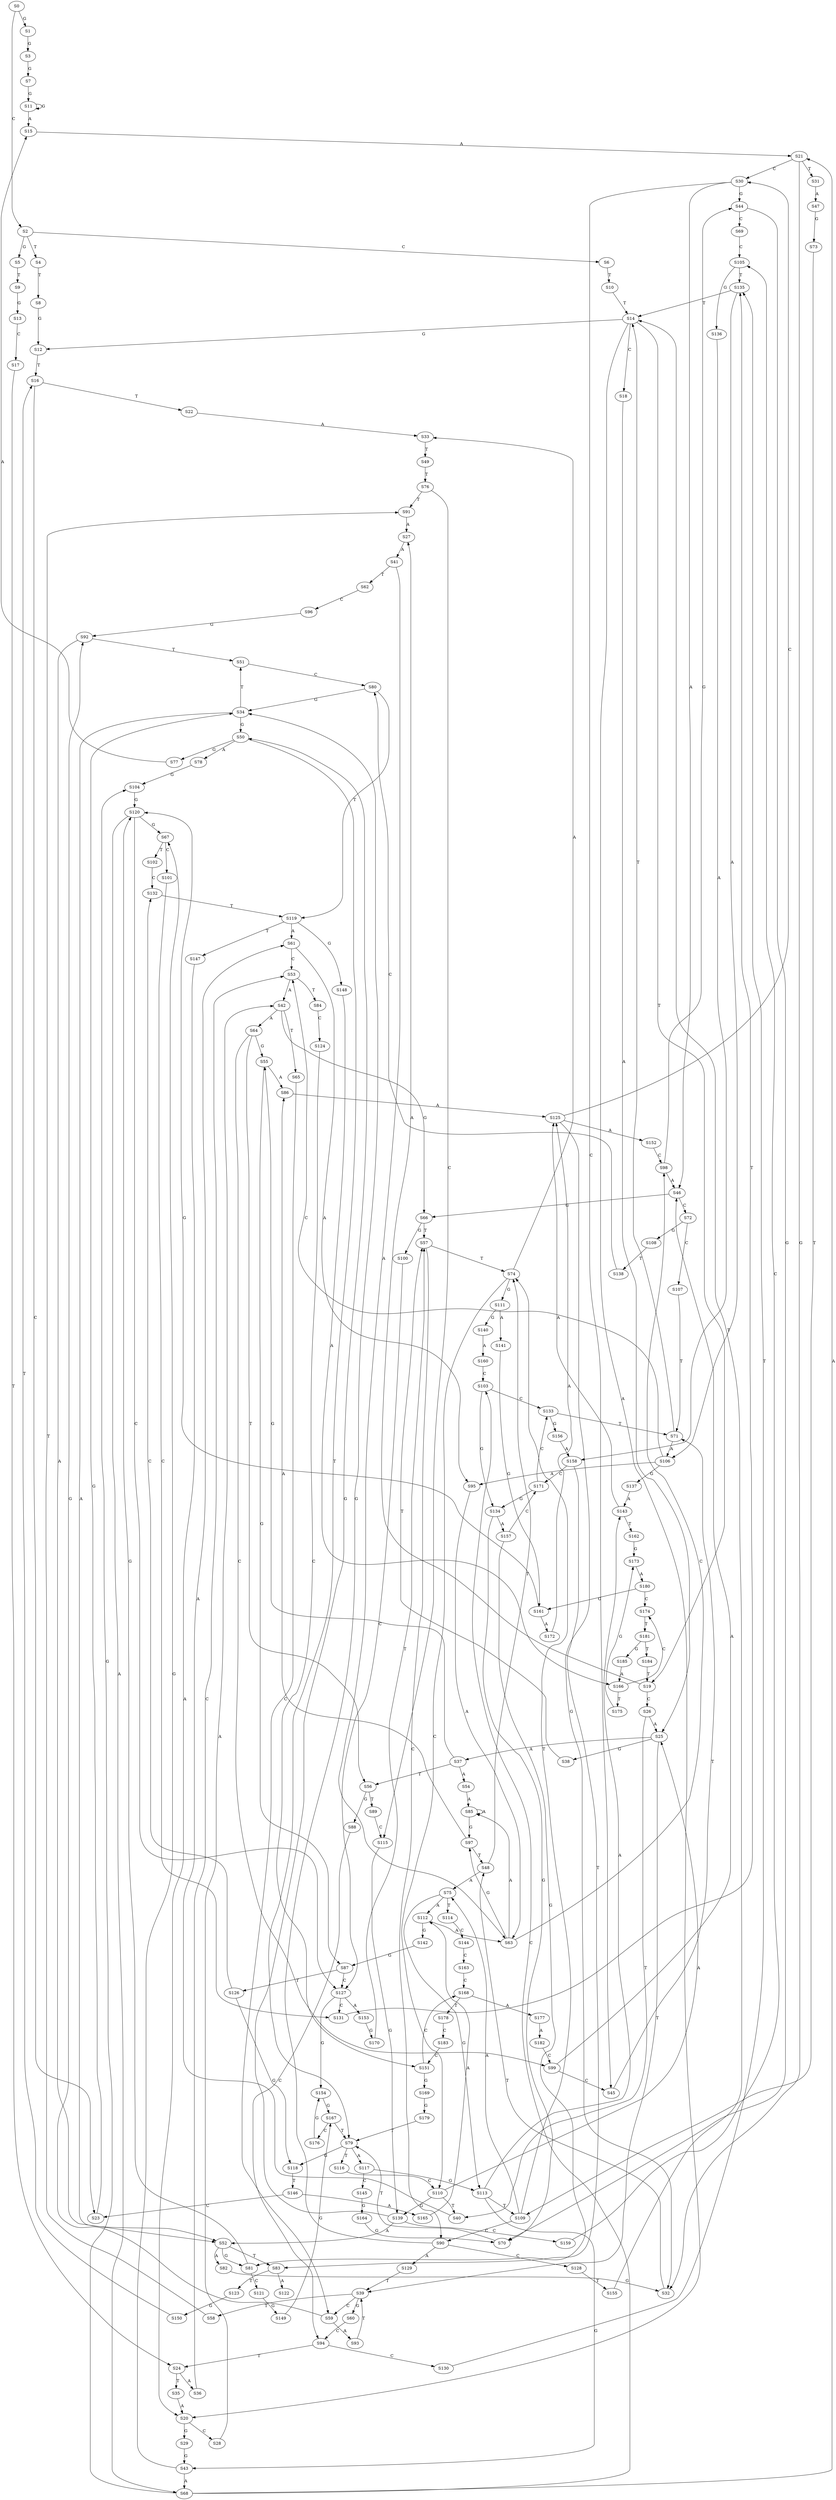 strict digraph  {
	S0 -> S1 [ label = G ];
	S0 -> S2 [ label = C ];
	S1 -> S3 [ label = G ];
	S2 -> S4 [ label = T ];
	S2 -> S5 [ label = G ];
	S2 -> S6 [ label = C ];
	S3 -> S7 [ label = G ];
	S4 -> S8 [ label = T ];
	S5 -> S9 [ label = T ];
	S6 -> S10 [ label = T ];
	S7 -> S11 [ label = G ];
	S8 -> S12 [ label = G ];
	S9 -> S13 [ label = G ];
	S10 -> S14 [ label = T ];
	S11 -> S15 [ label = A ];
	S11 -> S11 [ label = G ];
	S12 -> S16 [ label = T ];
	S13 -> S17 [ label = C ];
	S14 -> S18 [ label = C ];
	S14 -> S12 [ label = G ];
	S14 -> S19 [ label = T ];
	S14 -> S20 [ label = A ];
	S15 -> S21 [ label = A ];
	S16 -> S22 [ label = T ];
	S16 -> S23 [ label = C ];
	S17 -> S24 [ label = T ];
	S18 -> S25 [ label = A ];
	S19 -> S26 [ label = C ];
	S19 -> S27 [ label = A ];
	S20 -> S28 [ label = C ];
	S20 -> S29 [ label = G ];
	S21 -> S30 [ label = C ];
	S21 -> S31 [ label = T ];
	S21 -> S32 [ label = G ];
	S22 -> S33 [ label = A ];
	S23 -> S34 [ label = G ];
	S24 -> S35 [ label = T ];
	S24 -> S36 [ label = A ];
	S25 -> S37 [ label = A ];
	S25 -> S38 [ label = G ];
	S25 -> S39 [ label = T ];
	S26 -> S40 [ label = T ];
	S26 -> S25 [ label = A ];
	S27 -> S41 [ label = A ];
	S28 -> S42 [ label = A ];
	S29 -> S43 [ label = G ];
	S30 -> S44 [ label = G ];
	S30 -> S45 [ label = C ];
	S30 -> S46 [ label = A ];
	S31 -> S47 [ label = A ];
	S32 -> S48 [ label = T ];
	S33 -> S49 [ label = T ];
	S34 -> S50 [ label = G ];
	S34 -> S51 [ label = T ];
	S34 -> S52 [ label = A ];
	S35 -> S20 [ label = A ];
	S36 -> S53 [ label = C ];
	S37 -> S54 [ label = A ];
	S37 -> S55 [ label = G ];
	S37 -> S56 [ label = T ];
	S38 -> S57 [ label = T ];
	S39 -> S58 [ label = T ];
	S39 -> S59 [ label = C ];
	S39 -> S60 [ label = G ];
	S40 -> S61 [ label = A ];
	S41 -> S62 [ label = T ];
	S41 -> S63 [ label = A ];
	S42 -> S64 [ label = A ];
	S42 -> S65 [ label = T ];
	S42 -> S66 [ label = G ];
	S43 -> S67 [ label = G ];
	S43 -> S68 [ label = A ];
	S44 -> S69 [ label = C ];
	S44 -> S70 [ label = G ];
	S45 -> S71 [ label = T ];
	S46 -> S66 [ label = G ];
	S46 -> S72 [ label = C ];
	S47 -> S73 [ label = G ];
	S48 -> S74 [ label = T ];
	S48 -> S75 [ label = A ];
	S49 -> S76 [ label = T ];
	S50 -> S77 [ label = G ];
	S50 -> S78 [ label = A ];
	S50 -> S79 [ label = T ];
	S51 -> S80 [ label = C ];
	S52 -> S81 [ label = G ];
	S52 -> S82 [ label = A ];
	S52 -> S83 [ label = T ];
	S53 -> S42 [ label = A ];
	S53 -> S84 [ label = T ];
	S54 -> S85 [ label = A ];
	S55 -> S86 [ label = A ];
	S55 -> S87 [ label = G ];
	S56 -> S88 [ label = G ];
	S56 -> S89 [ label = T ];
	S57 -> S74 [ label = T ];
	S57 -> S90 [ label = C ];
	S58 -> S91 [ label = T ];
	S59 -> S92 [ label = G ];
	S59 -> S93 [ label = A ];
	S60 -> S94 [ label = C ];
	S61 -> S53 [ label = C ];
	S61 -> S95 [ label = A ];
	S62 -> S96 [ label = C ];
	S63 -> S97 [ label = G ];
	S63 -> S98 [ label = C ];
	S63 -> S85 [ label = A ];
	S64 -> S56 [ label = T ];
	S64 -> S55 [ label = G ];
	S64 -> S99 [ label = C ];
	S65 -> S59 [ label = C ];
	S66 -> S57 [ label = T ];
	S66 -> S100 [ label = G ];
	S67 -> S101 [ label = C ];
	S67 -> S102 [ label = T ];
	S68 -> S103 [ label = C ];
	S68 -> S21 [ label = A ];
	S68 -> S104 [ label = G ];
	S69 -> S105 [ label = C ];
	S70 -> S79 [ label = T ];
	S71 -> S106 [ label = A ];
	S71 -> S14 [ label = T ];
	S72 -> S107 [ label = C ];
	S72 -> S108 [ label = G ];
	S73 -> S109 [ label = T ];
	S74 -> S110 [ label = C ];
	S74 -> S111 [ label = G ];
	S74 -> S33 [ label = A ];
	S75 -> S112 [ label = A ];
	S75 -> S113 [ label = G ];
	S75 -> S114 [ label = T ];
	S76 -> S91 [ label = T ];
	S76 -> S115 [ label = C ];
	S77 -> S15 [ label = A ];
	S78 -> S104 [ label = G ];
	S79 -> S116 [ label = T ];
	S79 -> S117 [ label = A ];
	S79 -> S118 [ label = G ];
	S80 -> S34 [ label = G ];
	S80 -> S119 [ label = T ];
	S81 -> S120 [ label = G ];
	S81 -> S121 [ label = C ];
	S82 -> S32 [ label = G ];
	S83 -> S122 [ label = A ];
	S83 -> S123 [ label = T ];
	S84 -> S124 [ label = C ];
	S85 -> S97 [ label = G ];
	S85 -> S85 [ label = A ];
	S86 -> S125 [ label = A ];
	S87 -> S126 [ label = T ];
	S87 -> S127 [ label = C ];
	S88 -> S94 [ label = C ];
	S89 -> S115 [ label = C ];
	S90 -> S128 [ label = C ];
	S90 -> S34 [ label = G ];
	S90 -> S129 [ label = A ];
	S91 -> S27 [ label = A ];
	S92 -> S52 [ label = A ];
	S92 -> S51 [ label = T ];
	S93 -> S39 [ label = T ];
	S94 -> S130 [ label = C ];
	S94 -> S24 [ label = T ];
	S95 -> S63 [ label = A ];
	S96 -> S92 [ label = G ];
	S97 -> S86 [ label = A ];
	S97 -> S48 [ label = T ];
	S98 -> S44 [ label = G ];
	S98 -> S46 [ label = A ];
	S99 -> S46 [ label = A ];
	S99 -> S45 [ label = C ];
	S100 -> S127 [ label = C ];
	S101 -> S131 [ label = C ];
	S102 -> S132 [ label = C ];
	S103 -> S133 [ label = C ];
	S103 -> S134 [ label = G ];
	S104 -> S120 [ label = G ];
	S105 -> S135 [ label = T ];
	S105 -> S136 [ label = G ];
	S106 -> S95 [ label = A ];
	S106 -> S53 [ label = C ];
	S106 -> S137 [ label = G ];
	S107 -> S71 [ label = T ];
	S108 -> S138 [ label = T ];
	S109 -> S74 [ label = T ];
	S109 -> S75 [ label = A ];
	S109 -> S90 [ label = C ];
	S110 -> S139 [ label = G ];
	S110 -> S25 [ label = A ];
	S110 -> S40 [ label = T ];
	S111 -> S140 [ label = G ];
	S111 -> S141 [ label = A ];
	S112 -> S63 [ label = A ];
	S112 -> S142 [ label = G ];
	S113 -> S109 [ label = T ];
	S113 -> S43 [ label = G ];
	S113 -> S143 [ label = A ];
	S114 -> S144 [ label = C ];
	S115 -> S139 [ label = G ];
	S116 -> S110 [ label = C ];
	S117 -> S145 [ label = C ];
	S117 -> S113 [ label = G ];
	S118 -> S146 [ label = T ];
	S119 -> S147 [ label = T ];
	S119 -> S148 [ label = G ];
	S119 -> S61 [ label = A ];
	S120 -> S68 [ label = A ];
	S120 -> S127 [ label = C ];
	S120 -> S67 [ label = G ];
	S121 -> S149 [ label = G ];
	S123 -> S150 [ label = G ];
	S124 -> S151 [ label = C ];
	S125 -> S32 [ label = G ];
	S125 -> S152 [ label = A ];
	S125 -> S30 [ label = C ];
	S126 -> S118 [ label = G ];
	S126 -> S132 [ label = C ];
	S127 -> S153 [ label = A ];
	S127 -> S131 [ label = C ];
	S127 -> S154 [ label = G ];
	S128 -> S155 [ label = T ];
	S129 -> S39 [ label = T ];
	S130 -> S135 [ label = T ];
	S131 -> S135 [ label = T ];
	S132 -> S119 [ label = T ];
	S133 -> S71 [ label = T ];
	S133 -> S156 [ label = G ];
	S134 -> S70 [ label = G ];
	S134 -> S157 [ label = A ];
	S135 -> S106 [ label = A ];
	S135 -> S14 [ label = T ];
	S136 -> S158 [ label = A ];
	S137 -> S143 [ label = A ];
	S138 -> S80 [ label = C ];
	S139 -> S52 [ label = A ];
	S139 -> S50 [ label = G ];
	S139 -> S159 [ label = C ];
	S140 -> S160 [ label = A ];
	S141 -> S161 [ label = G ];
	S142 -> S87 [ label = G ];
	S143 -> S162 [ label = T ];
	S143 -> S125 [ label = A ];
	S144 -> S163 [ label = C ];
	S145 -> S164 [ label = G ];
	S146 -> S165 [ label = A ];
	S146 -> S23 [ label = C ];
	S147 -> S20 [ label = A ];
	S148 -> S166 [ label = A ];
	S149 -> S167 [ label = G ];
	S150 -> S16 [ label = T ];
	S151 -> S168 [ label = C ];
	S151 -> S169 [ label = G ];
	S152 -> S98 [ label = C ];
	S153 -> S170 [ label = G ];
	S154 -> S167 [ label = G ];
	S155 -> S14 [ label = T ];
	S156 -> S158 [ label = A ];
	S157 -> S171 [ label = C ];
	S157 -> S81 [ label = G ];
	S158 -> S171 [ label = C ];
	S158 -> S83 [ label = T ];
	S159 -> S105 [ label = C ];
	S160 -> S103 [ label = C ];
	S161 -> S172 [ label = A ];
	S161 -> S120 [ label = G ];
	S162 -> S173 [ label = G ];
	S163 -> S168 [ label = C ];
	S164 -> S70 [ label = G ];
	S165 -> S112 [ label = A ];
	S166 -> S174 [ label = C ];
	S166 -> S175 [ label = T ];
	S167 -> S79 [ label = T ];
	S167 -> S176 [ label = C ];
	S168 -> S177 [ label = A ];
	S168 -> S178 [ label = T ];
	S169 -> S179 [ label = G ];
	S170 -> S57 [ label = T ];
	S171 -> S134 [ label = G ];
	S171 -> S133 [ label = C ];
	S172 -> S125 [ label = A ];
	S173 -> S180 [ label = A ];
	S174 -> S181 [ label = T ];
	S175 -> S173 [ label = G ];
	S176 -> S154 [ label = G ];
	S177 -> S182 [ label = A ];
	S178 -> S183 [ label = C ];
	S179 -> S79 [ label = T ];
	S180 -> S161 [ label = G ];
	S180 -> S174 [ label = C ];
	S181 -> S184 [ label = T ];
	S181 -> S185 [ label = G ];
	S182 -> S99 [ label = C ];
	S183 -> S151 [ label = C ];
	S184 -> S19 [ label = T ];
	S185 -> S166 [ label = A ];
}

